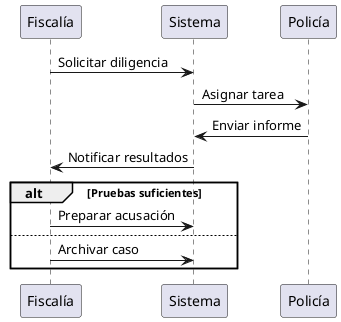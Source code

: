 @startuml
participant Fiscalía
participant Sistema
participant Policía

Fiscalía -> Sistema: Solicitar diligencia
Sistema -> Policía: Asignar tarea
Policía -> Sistema: Enviar informe
Sistema -> Fiscalía: Notificar resultados
alt Pruebas suficientes
    Fiscalía -> Sistema: Preparar acusación
else
    Fiscalía -> Sistema: Archivar caso
end
@enduml
